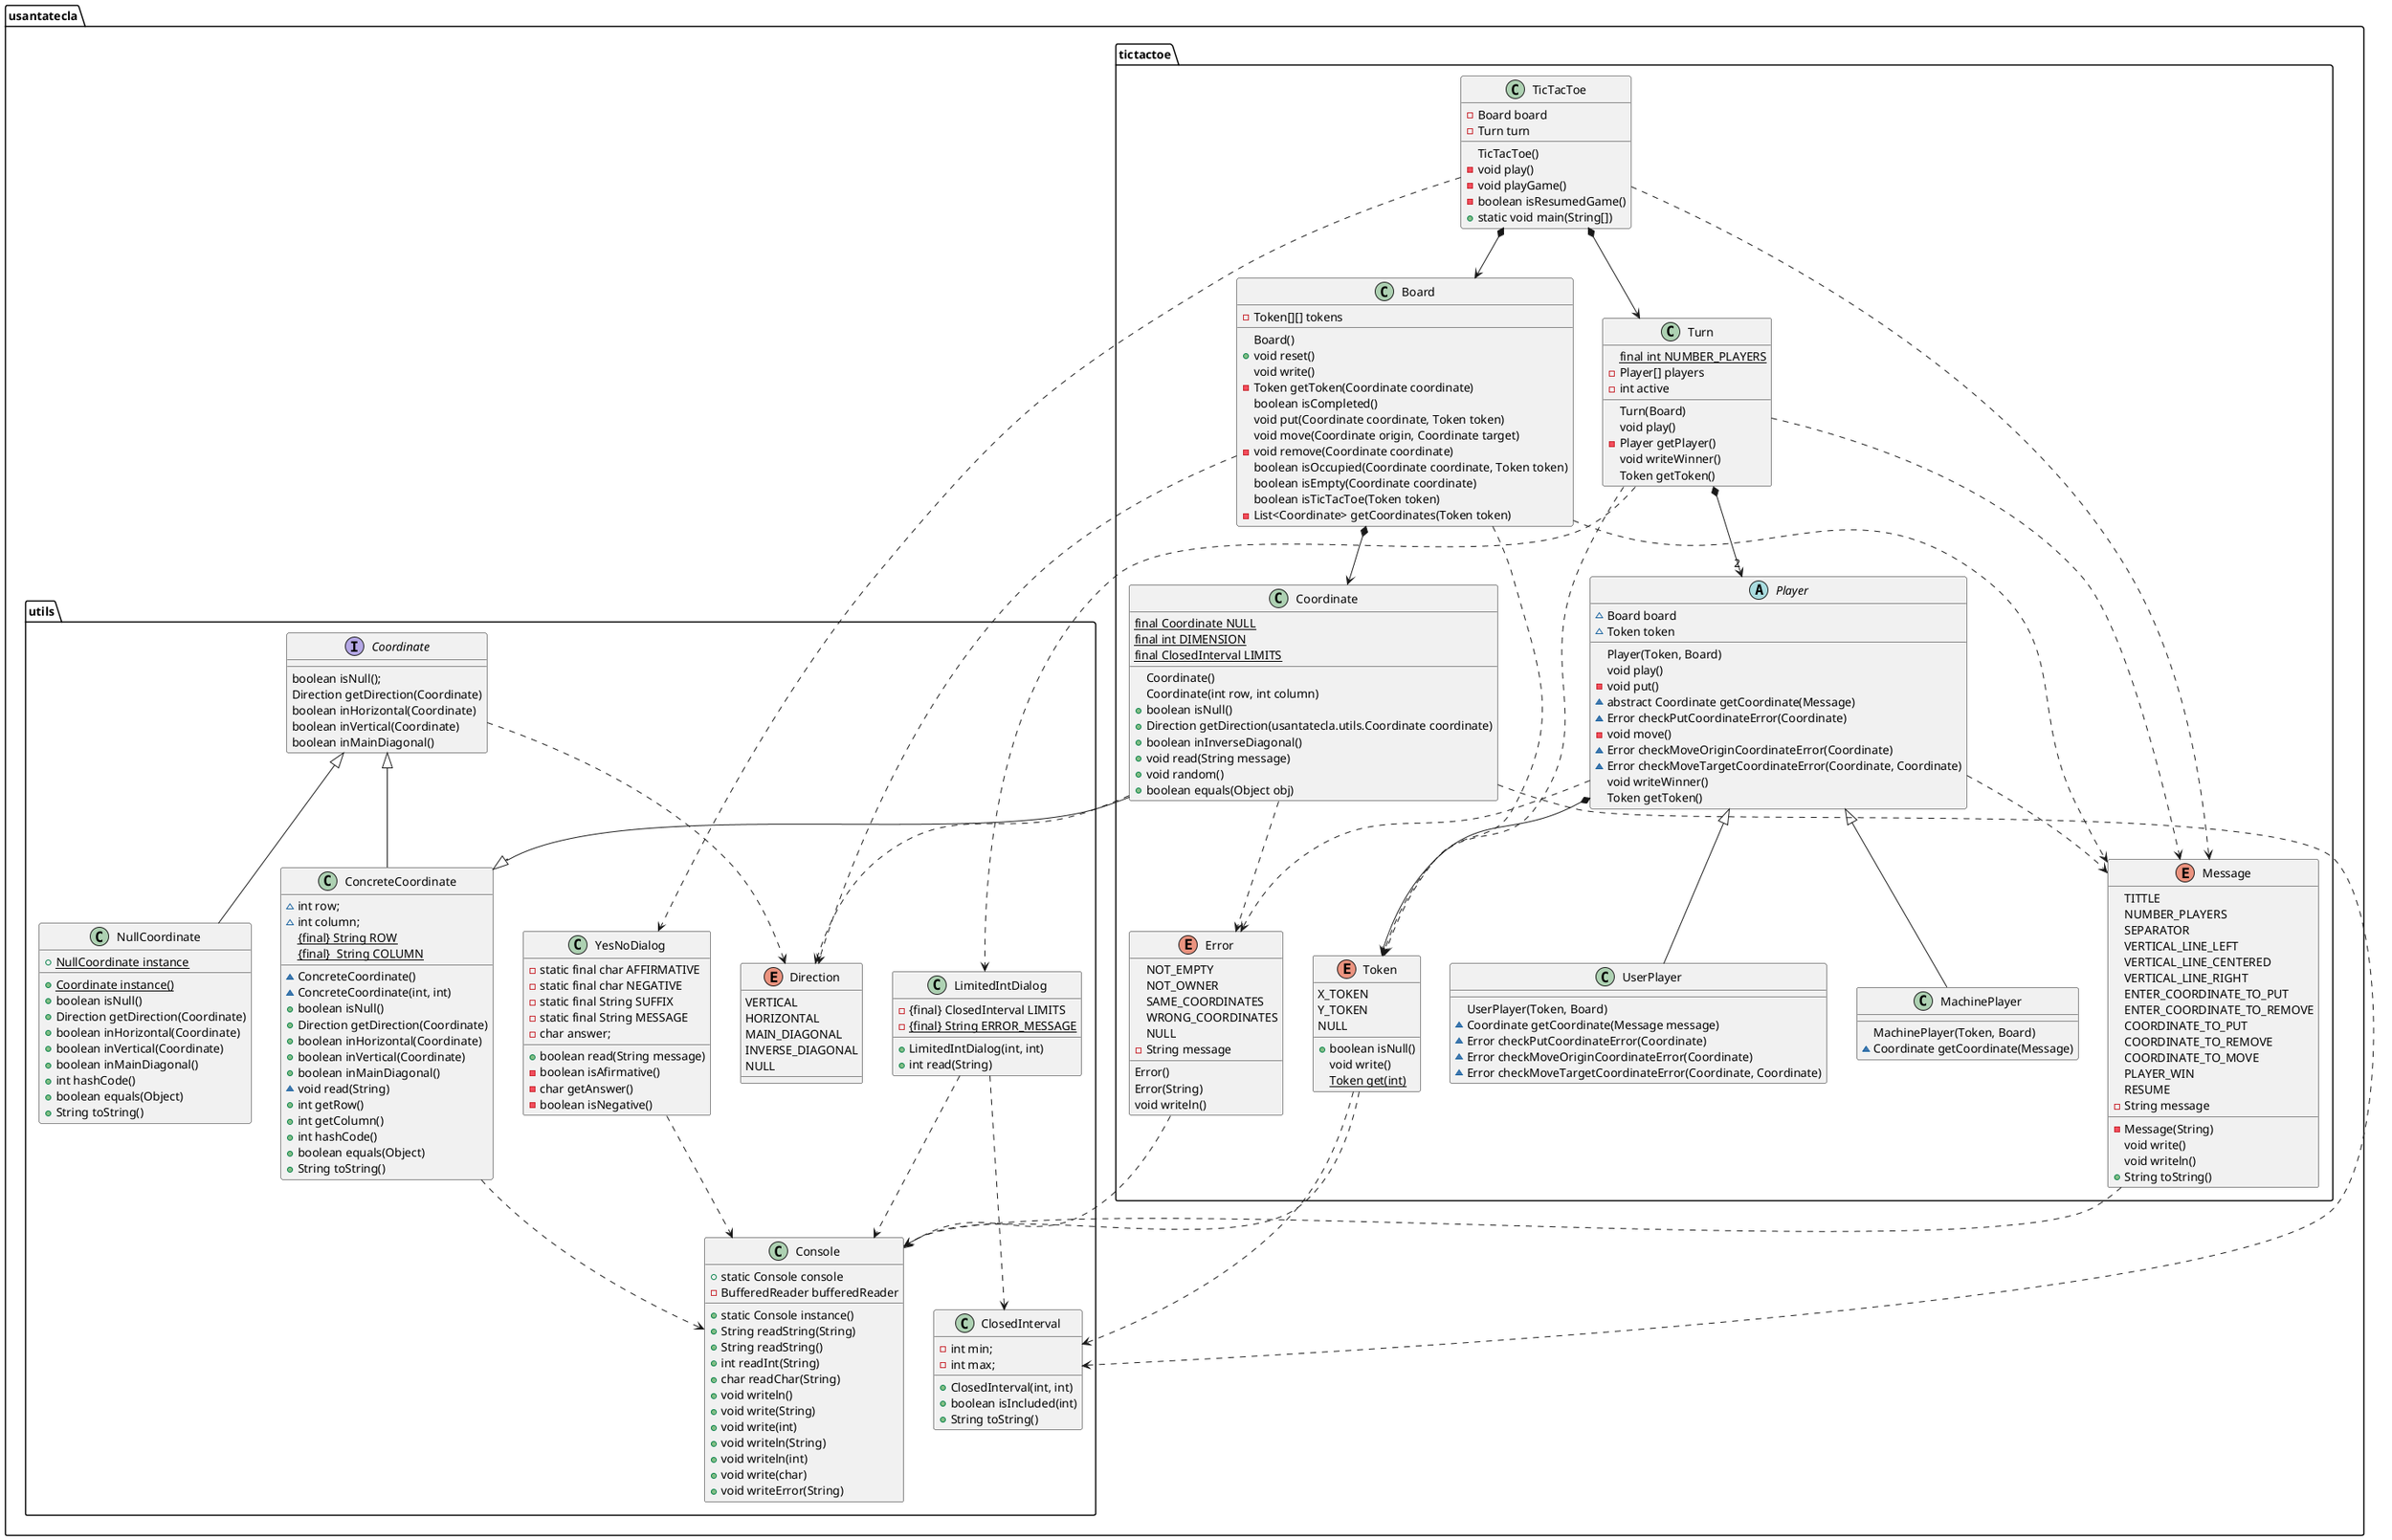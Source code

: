 @startuml tictactoe
namespace usantatecla.tictactoe {
class Board {
	- Token[][] tokens
	Board()
	+ void reset() 
	void write() 
	- Token getToken(Coordinate coordinate)
	boolean isCompleted()
	void put(Coordinate coordinate, Token token) 
	void move(Coordinate origin, Coordinate target) 
	- void remove(Coordinate coordinate) 
	boolean isOccupied(Coordinate coordinate, Token token) 
	boolean isEmpty(Coordinate coordinate)
	boolean isTicTacToe(Token token) 
	- List<Coordinate> getCoordinates(Token token) 
}

class Coordinate {
	{static} final Coordinate NULL
	{static} final int DIMENSION
	{static} final ClosedInterval LIMITS
	Coordinate()
	Coordinate(int row, int column)
	+ boolean isNull()
	+ Direction getDirection(usantatecla.utils.Coordinate coordinate) 
	+ boolean inInverseDiagonal()
	+ void read(String message)
	+ void random() 
	+ boolean equals(Object obj)
}

enum Error {

	NOT_EMPTY
	NOT_OWNER
	SAME_COORDINATES
	WRONG_COORDINATES
	NULL
	- String message
	Error()
	Error(String)
	void writeln()
}

class MachinePlayer {
	MachinePlayer(Token, Board)
	~ Coordinate getCoordinate(Message)
}

enum Message {
	TITTLE
	NUMBER_PLAYERS
	SEPARATOR
	VERTICAL_LINE_LEFT
	VERTICAL_LINE_CENTERED
	VERTICAL_LINE_RIGHT
	ENTER_COORDINATE_TO_PUT
	ENTER_COORDINATE_TO_REMOVE
	COORDINATE_TO_PUT
	COORDINATE_TO_REMOVE
	COORDINATE_TO_MOVE
	PLAYER_WIN
	RESUME
	- String message
	- Message(String)
	void write()
	void writeln()
	+ String toString()
}


abstract class Player {
	~ Board board
	~ Token token
	Player(Token, Board)
	void play()
	- void put()
	~ abstract Coordinate getCoordinate(Message)
	~ Error checkPutCoordinateError(Coordinate)
	- void move()
	~ Error checkMoveOriginCoordinateError(Coordinate)
	~ Error checkMoveTargetCoordinateError(Coordinate, Coordinate)
	void writeWinner()
	Token getToken()
}

class TicTacToe{
    - Board board
	- Turn turn
    TicTacToe()
	- void play()
    - void playGame()
	- boolean isResumedGame()
	+ static void main(String[])
}

enum Token {
	X_TOKEN
	Y_TOKEN
	NULL
    + boolean isNull()
    void write()
    {static} Token get(int)
}

class Turn {
	{static} final int NUMBER_PLAYERS
	- Player[] players
	- int active
	Turn(Board)
	void play()
	- Player getPlayer()
	void writeWinner()
	Token getToken()
}

class UserPlayer extends Player {
	UserPlayer(Token, Board)
	~ Coordinate getCoordinate(Message message)
	~ Error checkPutCoordinateError(Coordinate)
	~ Error checkMoveOriginCoordinateError(Coordinate)
	~ Error checkMoveTargetCoordinateError(Coordinate, Coordinate)
}

TicTacToe *-down-> Board
TicTacToe *-down-> Turn

Board .down.> Token
Turn .down.> Token
Player *-down-> Token
Turn *-down-> "2" Player
Board *-down-> Coordinate
Player <|-down- MachinePlayer
Coordinate .down.> Error
Player .down.> Error
Board .down.> Message
Player .down.> Message
TicTacToe .down.> Message
Turn .down.> Message

}

namespace usantatecla.utils {

interface Coordinate {
	boolean isNull();
	Direction getDirection(Coordinate)
	boolean inHorizontal(Coordinate)
	boolean inVertical(Coordinate)
	boolean inMainDiagonal()
}

class ConcreteCoordinate {
	~ int row;
	~ int column;
	{static} {final} String ROW
	{static} {final}  String COLUMN
	~ ConcreteCoordinate()
	~ ConcreteCoordinate(int, int)
	+ boolean isNull()
	+ Direction getDirection(Coordinate)
	+ boolean inHorizontal(Coordinate)
	+ boolean inVertical(Coordinate)
	+ boolean inMainDiagonal()
	~ void read(String)
	+ int getRow()
	+ int getColumn()
	+ int hashCode()
	+ boolean equals(Object)
	+ String toString()
}
class NullCoordinate {
	+ {static} NullCoordinate instance
	+ {static} Coordinate instance()
	+ boolean isNull()
	+ Direction getDirection(Coordinate)
	+ boolean inHorizontal(Coordinate)
	+ boolean inVertical(Coordinate)
	+ boolean inMainDiagonal()
	+ int hashCode()
	+ boolean equals(Object)
	+ String toString()
}

enum Direction {
	VERTICAL
	HORIZONTAL
	MAIN_DIAGONAL
	INVERSE_DIAGONAL
	NULL
}

class Console {
	+ static Console console
	+ static Console instance()
	- BufferedReader bufferedReader
	+ String readString(String)
	+ String readString()
	+ int readInt(String)
	+ char readChar(String)
	+ void writeln()
	+ void write(String)
	+ void write(int)
	+ void writeln(String)
	+ void writeln(int)
	+ void write(char)
	+ void writeError(String)
}

class ClosedInterval {
	- int min;
	- int max;
	+ ClosedInterval(int, int)
	+ boolean isIncluded(int)
	+ String toString()
}

class YesNoDialog {
	- static final char AFFIRMATIVE
	- static final char NEGATIVE
	- static final String SUFFIX
	- static final String MESSAGE
	- char answer;
	+ boolean read(String message)
	- boolean isAfirmative()
	- char getAnswer()
	- boolean isNegative()
}

class LimitedIntDialog {
	- {final} ClosedInterval LIMITS
	- {static} {final} String ERROR_MESSAGE
	+ LimitedIntDialog(int, int)
	+ int read(String)
}

Coordinate <|-down- ConcreteCoordinate
Coordinate <|-down- NullCoordinate

}

usantatecla.utils.ConcreteCoordinate <|-down- usantatecla.tictactoe.Coordinate

usantatecla.tictactoe.Coordinate .down.> usantatecla.utils.ClosedInterval
usantatecla.tictactoe.Token .down.> usantatecla.utils.ClosedInterval
usantatecla.utils.LimitedIntDialog .down.> usantatecla.utils.ClosedInterval


usantatecla.tictactoe.Error .down.> usantatecla.utils.Console
usantatecla.tictactoe.Message .down.> usantatecla.utils.Console
usantatecla.tictactoe.Token .down.> usantatecla.utils.Console
usantatecla.utils.ConcreteCoordinate .down.> usantatecla.utils.Console
usantatecla.utils.LimitedIntDialog .down.> usantatecla.utils.Console
usantatecla.utils.YesNoDialog .down.> usantatecla.utils.Console


usantatecla.tictactoe.Turn .down.> usantatecla.utils.LimitedIntDialog
usantatecla.tictactoe.TicTacToe .down.> usantatecla.utils.YesNoDialog

usantatecla.tictactoe.Board .down.> usantatecla.utils.Direction
usantatecla.tictactoe.Coordinate .down.> usantatecla.utils.Direction
usantatecla.utils.Coordinate .down.> usantatecla.utils.Direction
@enduml
